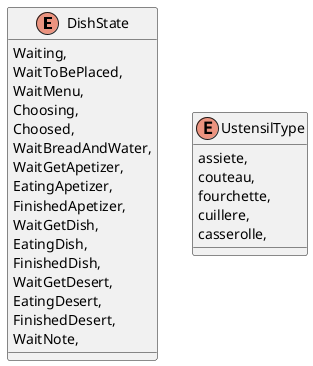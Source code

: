 @startuml
enum DishState {
    Waiting,
    WaitToBePlaced,
    WaitMenu,
    Choosing,
    Choosed,
    WaitBreadAndWater,
    WaitGetApetizer,
    EatingApetizer,
    FinishedApetizer,
    WaitGetDish,
    EatingDish,
    FinishedDish,
    WaitGetDesert,
    EatingDesert,
    FinishedDesert,
    WaitNote,
}
enum UstensilType {
    assiete,
    couteau,
    fourchette,
    cuillere,
    casserolle,
}
@enduml
